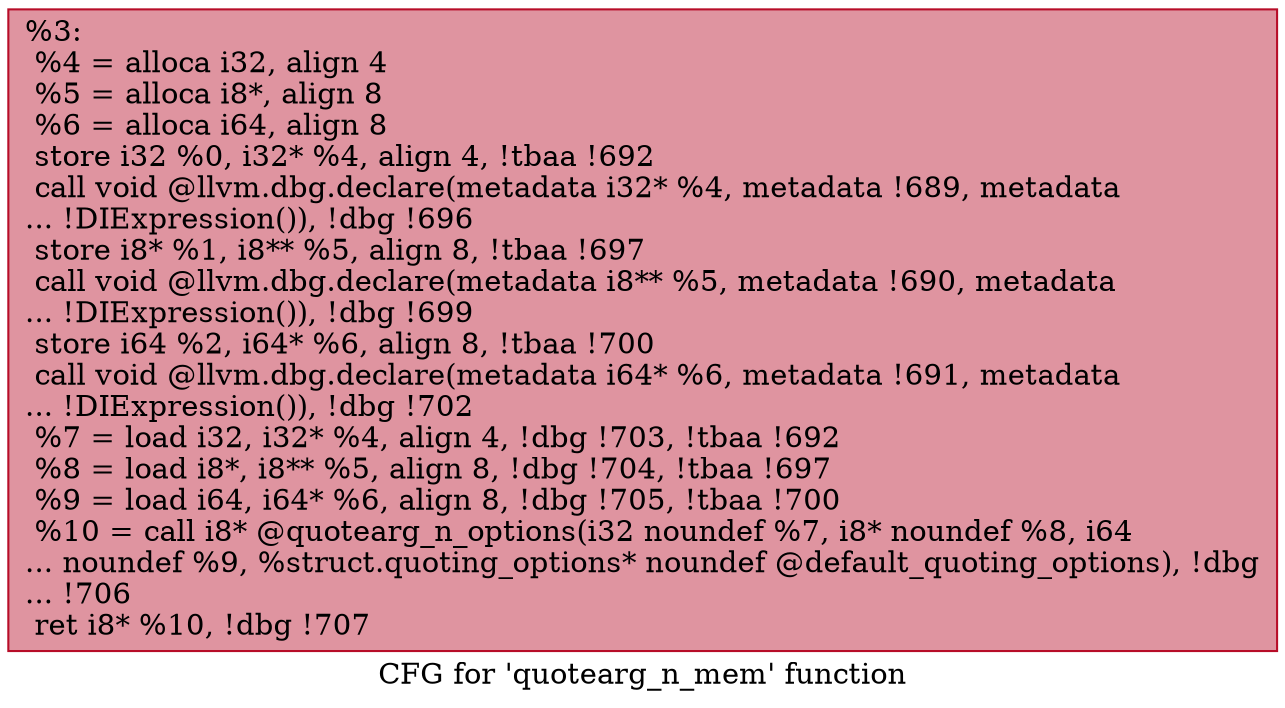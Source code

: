 digraph "CFG for 'quotearg_n_mem' function" {
	label="CFG for 'quotearg_n_mem' function";

	Node0x6eb980 [shape=record,color="#b70d28ff", style=filled, fillcolor="#b70d2870",label="{%3:\l  %4 = alloca i32, align 4\l  %5 = alloca i8*, align 8\l  %6 = alloca i64, align 8\l  store i32 %0, i32* %4, align 4, !tbaa !692\l  call void @llvm.dbg.declare(metadata i32* %4, metadata !689, metadata\l... !DIExpression()), !dbg !696\l  store i8* %1, i8** %5, align 8, !tbaa !697\l  call void @llvm.dbg.declare(metadata i8** %5, metadata !690, metadata\l... !DIExpression()), !dbg !699\l  store i64 %2, i64* %6, align 8, !tbaa !700\l  call void @llvm.dbg.declare(metadata i64* %6, metadata !691, metadata\l... !DIExpression()), !dbg !702\l  %7 = load i32, i32* %4, align 4, !dbg !703, !tbaa !692\l  %8 = load i8*, i8** %5, align 8, !dbg !704, !tbaa !697\l  %9 = load i64, i64* %6, align 8, !dbg !705, !tbaa !700\l  %10 = call i8* @quotearg_n_options(i32 noundef %7, i8* noundef %8, i64\l... noundef %9, %struct.quoting_options* noundef @default_quoting_options), !dbg\l... !706\l  ret i8* %10, !dbg !707\l}"];
}
